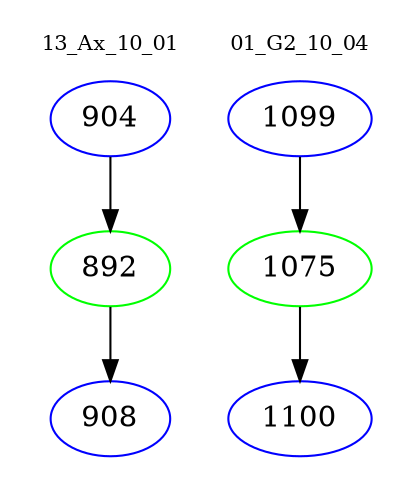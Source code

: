 digraph{
subgraph cluster_0 {
color = white
label = "13_Ax_10_01";
fontsize=10;
T0_904 [label="904", color="blue"]
T0_904 -> T0_892 [color="black"]
T0_892 [label="892", color="green"]
T0_892 -> T0_908 [color="black"]
T0_908 [label="908", color="blue"]
}
subgraph cluster_1 {
color = white
label = "01_G2_10_04";
fontsize=10;
T1_1099 [label="1099", color="blue"]
T1_1099 -> T1_1075 [color="black"]
T1_1075 [label="1075", color="green"]
T1_1075 -> T1_1100 [color="black"]
T1_1100 [label="1100", color="blue"]
}
}
